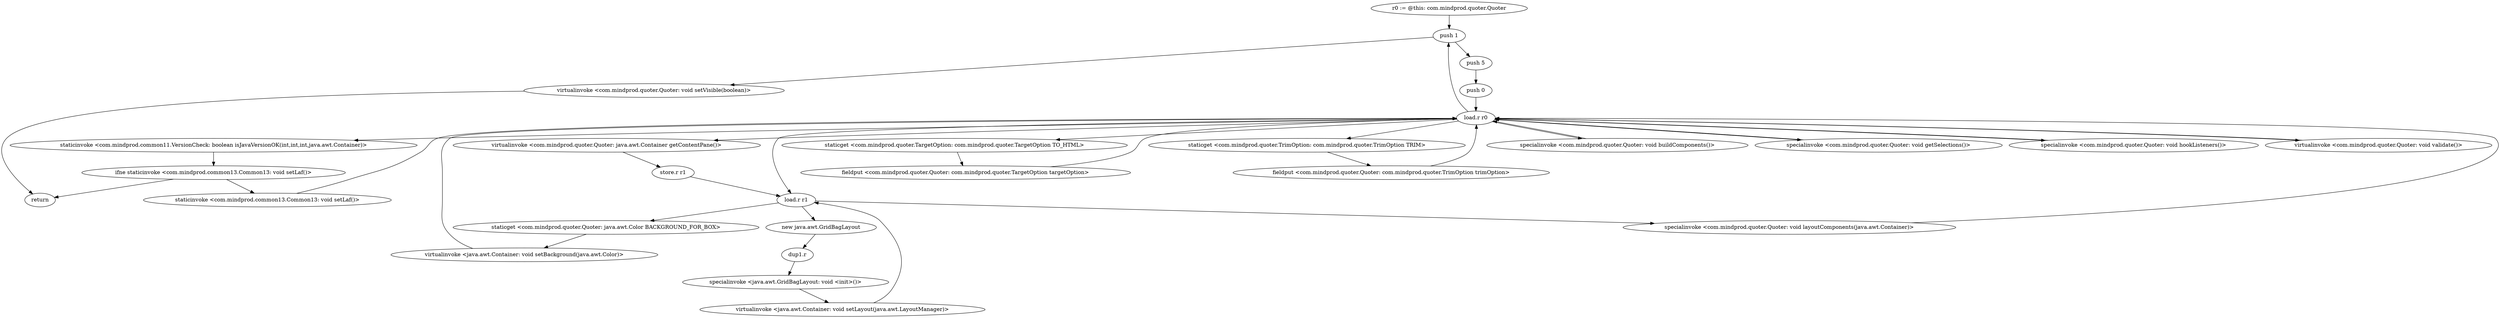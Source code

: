 digraph "" {
    "r0 := @this: com.mindprod.quoter.Quoter"
    "push 1"
    "r0 := @this: com.mindprod.quoter.Quoter"->"push 1";
    "push 5"
    "push 1"->"push 5";
    "push 0"
    "push 5"->"push 0";
    "load.r r0"
    "push 0"->"load.r r0";
    "staticinvoke <com.mindprod.common11.VersionCheck: boolean isJavaVersionOK(int,int,int,java.awt.Container)>"
    "load.r r0"->"staticinvoke <com.mindprod.common11.VersionCheck: boolean isJavaVersionOK(int,int,int,java.awt.Container)>";
    "ifne staticinvoke <com.mindprod.common13.Common13: void setLaf()>"
    "staticinvoke <com.mindprod.common11.VersionCheck: boolean isJavaVersionOK(int,int,int,java.awt.Container)>"->"ifne staticinvoke <com.mindprod.common13.Common13: void setLaf()>";
    "return"
    "ifne staticinvoke <com.mindprod.common13.Common13: void setLaf()>"->"return";
    "staticinvoke <com.mindprod.common13.Common13: void setLaf()>"
    "ifne staticinvoke <com.mindprod.common13.Common13: void setLaf()>"->"staticinvoke <com.mindprod.common13.Common13: void setLaf()>";
    "staticinvoke <com.mindprod.common13.Common13: void setLaf()>"->"load.r r0";
    "virtualinvoke <com.mindprod.quoter.Quoter: java.awt.Container getContentPane()>"
    "load.r r0"->"virtualinvoke <com.mindprod.quoter.Quoter: java.awt.Container getContentPane()>";
    "store.r r1"
    "virtualinvoke <com.mindprod.quoter.Quoter: java.awt.Container getContentPane()>"->"store.r r1";
    "load.r r1"
    "store.r r1"->"load.r r1";
    "new java.awt.GridBagLayout"
    "load.r r1"->"new java.awt.GridBagLayout";
    "dup1.r"
    "new java.awt.GridBagLayout"->"dup1.r";
    "specialinvoke <java.awt.GridBagLayout: void <init>()>"
    "dup1.r"->"specialinvoke <java.awt.GridBagLayout: void <init>()>";
    "virtualinvoke <java.awt.Container: void setLayout(java.awt.LayoutManager)>"
    "specialinvoke <java.awt.GridBagLayout: void <init>()>"->"virtualinvoke <java.awt.Container: void setLayout(java.awt.LayoutManager)>";
    "virtualinvoke <java.awt.Container: void setLayout(java.awt.LayoutManager)>"->"load.r r1";
    "staticget <com.mindprod.quoter.Quoter: java.awt.Color BACKGROUND_FOR_BOX>"
    "load.r r1"->"staticget <com.mindprod.quoter.Quoter: java.awt.Color BACKGROUND_FOR_BOX>";
    "virtualinvoke <java.awt.Container: void setBackground(java.awt.Color)>"
    "staticget <com.mindprod.quoter.Quoter: java.awt.Color BACKGROUND_FOR_BOX>"->"virtualinvoke <java.awt.Container: void setBackground(java.awt.Color)>";
    "virtualinvoke <java.awt.Container: void setBackground(java.awt.Color)>"->"load.r r0";
    "staticget <com.mindprod.quoter.TargetOption: com.mindprod.quoter.TargetOption TO_HTML>"
    "load.r r0"->"staticget <com.mindprod.quoter.TargetOption: com.mindprod.quoter.TargetOption TO_HTML>";
    "fieldput <com.mindprod.quoter.Quoter: com.mindprod.quoter.TargetOption targetOption>"
    "staticget <com.mindprod.quoter.TargetOption: com.mindprod.quoter.TargetOption TO_HTML>"->"fieldput <com.mindprod.quoter.Quoter: com.mindprod.quoter.TargetOption targetOption>";
    "fieldput <com.mindprod.quoter.Quoter: com.mindprod.quoter.TargetOption targetOption>"->"load.r r0";
    "staticget <com.mindprod.quoter.TrimOption: com.mindprod.quoter.TrimOption TRIM>"
    "load.r r0"->"staticget <com.mindprod.quoter.TrimOption: com.mindprod.quoter.TrimOption TRIM>";
    "fieldput <com.mindprod.quoter.Quoter: com.mindprod.quoter.TrimOption trimOption>"
    "staticget <com.mindprod.quoter.TrimOption: com.mindprod.quoter.TrimOption TRIM>"->"fieldput <com.mindprod.quoter.Quoter: com.mindprod.quoter.TrimOption trimOption>";
    "fieldput <com.mindprod.quoter.Quoter: com.mindprod.quoter.TrimOption trimOption>"->"load.r r0";
    "specialinvoke <com.mindprod.quoter.Quoter: void buildComponents()>"
    "load.r r0"->"specialinvoke <com.mindprod.quoter.Quoter: void buildComponents()>";
    "specialinvoke <com.mindprod.quoter.Quoter: void buildComponents()>"->"load.r r0";
    "specialinvoke <com.mindprod.quoter.Quoter: void getSelections()>"
    "load.r r0"->"specialinvoke <com.mindprod.quoter.Quoter: void getSelections()>";
    "specialinvoke <com.mindprod.quoter.Quoter: void getSelections()>"->"load.r r0";
    "load.r r0"->"load.r r1";
    "specialinvoke <com.mindprod.quoter.Quoter: void layoutComponents(java.awt.Container)>"
    "load.r r1"->"specialinvoke <com.mindprod.quoter.Quoter: void layoutComponents(java.awt.Container)>";
    "specialinvoke <com.mindprod.quoter.Quoter: void layoutComponents(java.awt.Container)>"->"load.r r0";
    "specialinvoke <com.mindprod.quoter.Quoter: void hookListeners()>"
    "load.r r0"->"specialinvoke <com.mindprod.quoter.Quoter: void hookListeners()>";
    "specialinvoke <com.mindprod.quoter.Quoter: void hookListeners()>"->"load.r r0";
    "virtualinvoke <com.mindprod.quoter.Quoter: void validate()>"
    "load.r r0"->"virtualinvoke <com.mindprod.quoter.Quoter: void validate()>";
    "virtualinvoke <com.mindprod.quoter.Quoter: void validate()>"->"load.r r0";
    "load.r r0"->"push 1";
    "virtualinvoke <com.mindprod.quoter.Quoter: void setVisible(boolean)>"
    "push 1"->"virtualinvoke <com.mindprod.quoter.Quoter: void setVisible(boolean)>";
    "virtualinvoke <com.mindprod.quoter.Quoter: void setVisible(boolean)>"->"return";
}
